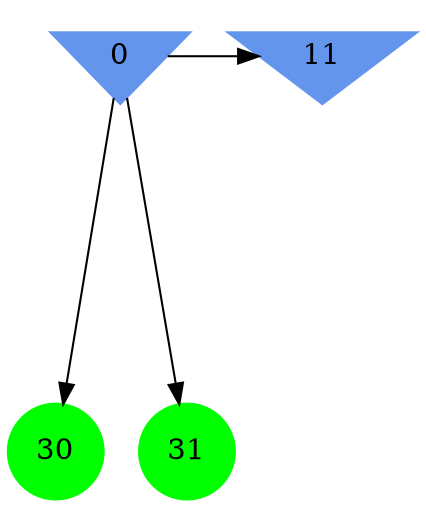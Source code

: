 digraph brain {
	ranksep=2.0;
	0 [shape=invtriangle,style=filled,color=cornflowerblue];
	11 [shape=invtriangle,style=filled,color=cornflowerblue];
	30 [shape=circle,style=filled,color=green];
	31 [shape=circle,style=filled,color=green];
	0	->	30;
	0	->	11;
	0	->	31;
	{ rank=same; 0; 11; }
	{ rank=same; }
	{ rank=same; 30; 31; }
}
